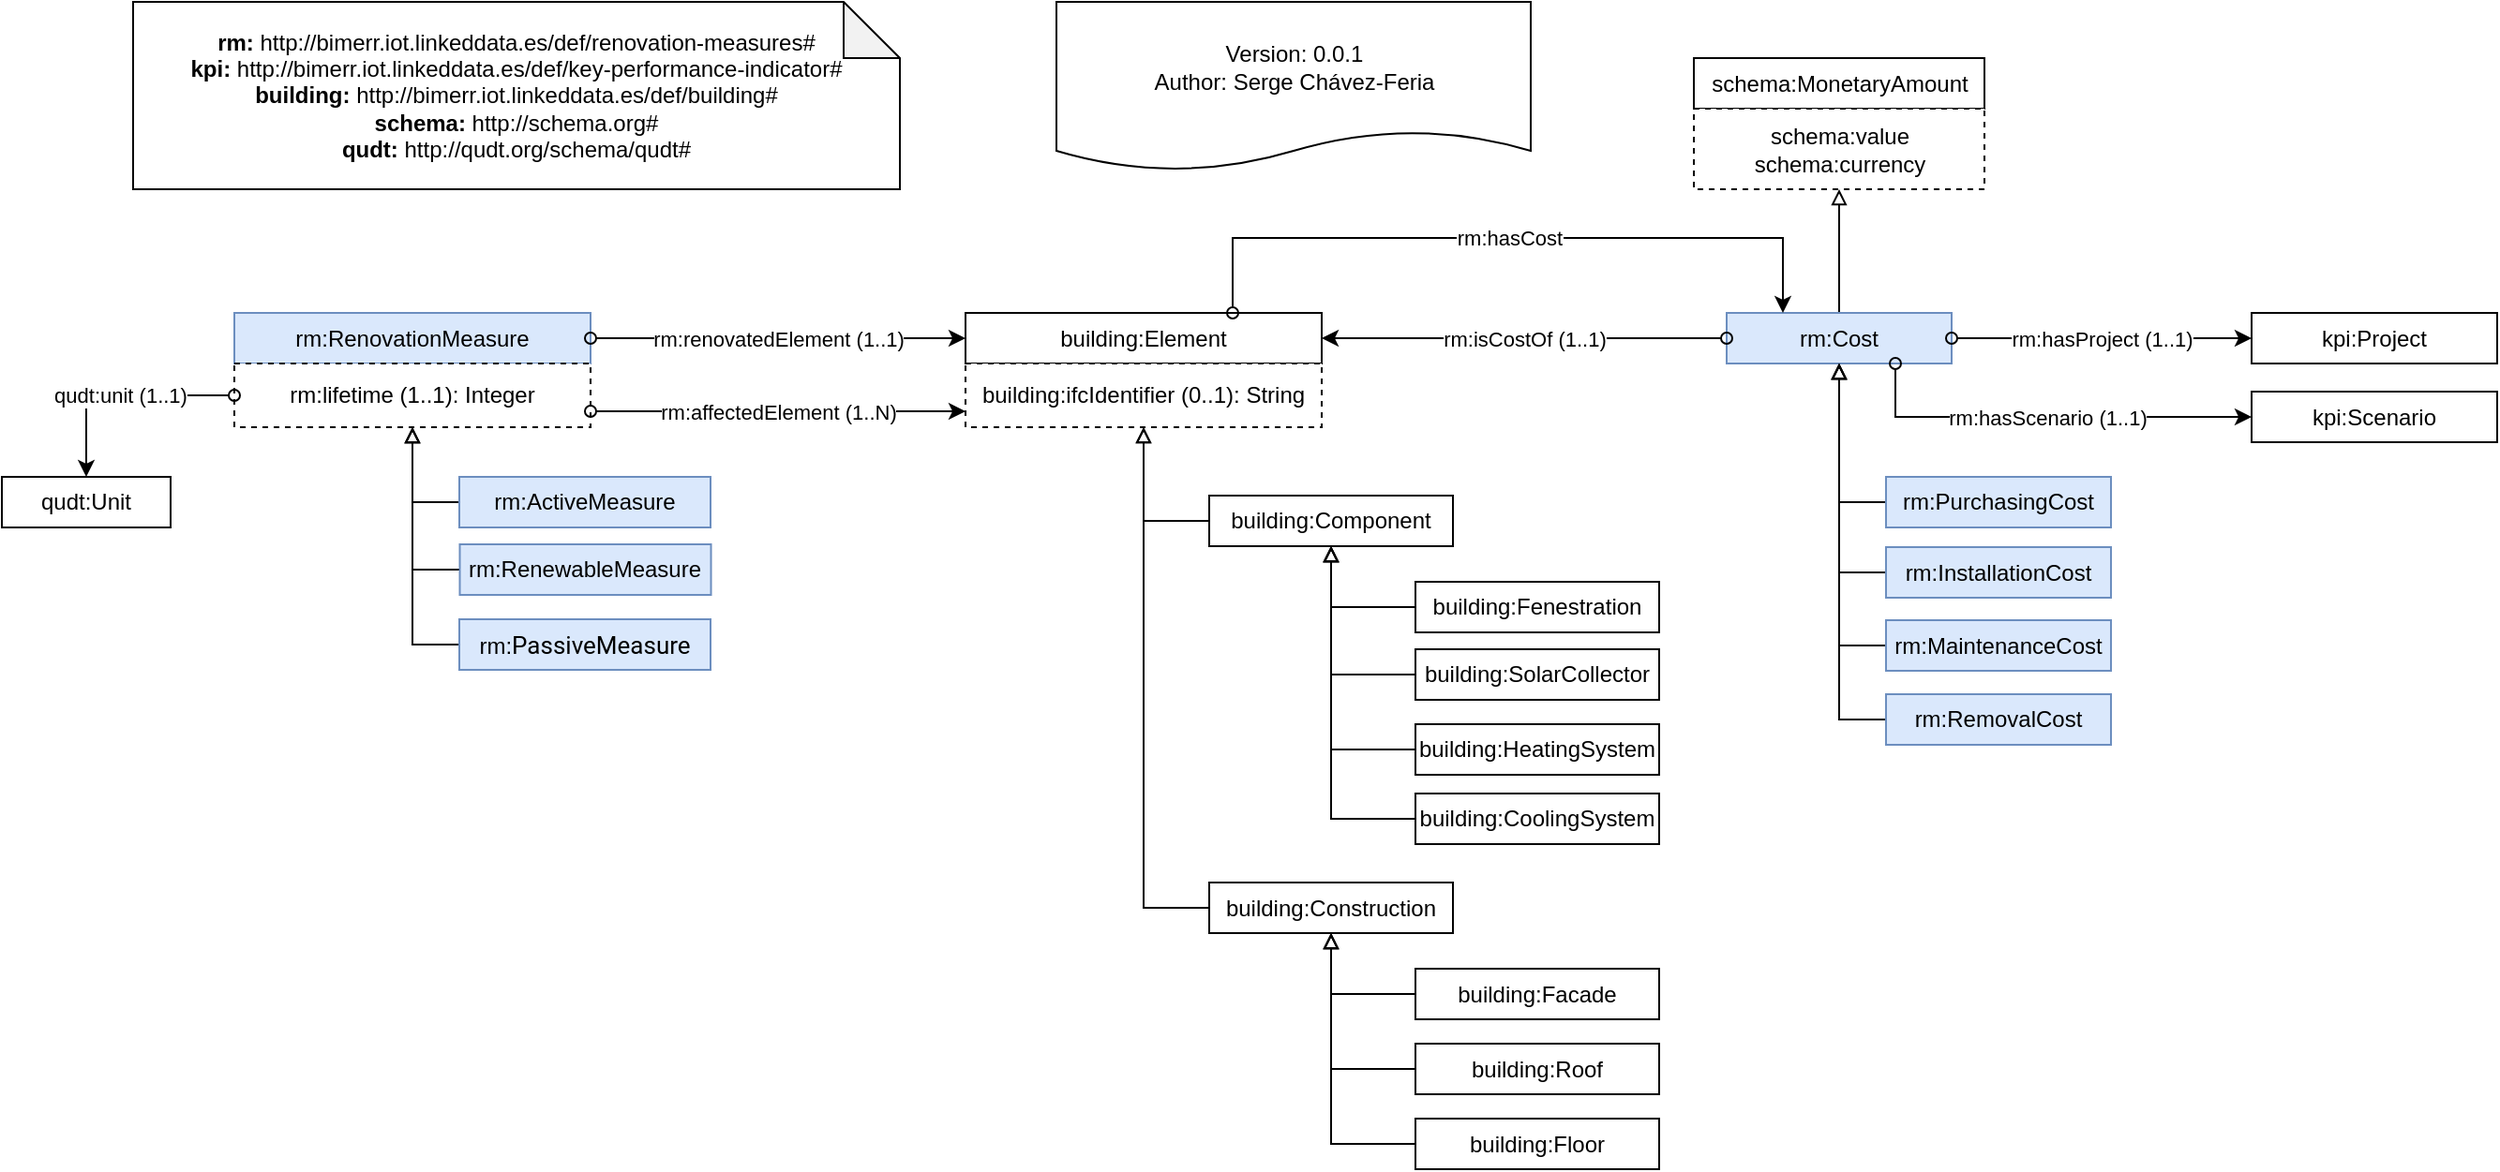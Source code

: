 <mxfile version="13.3.1" type="device" pages="2"><diagram id="wqQ2JnLuIQm0JZdY5Y9W" name="v2"><mxGraphModel dx="3824" dy="2504" grid="1" gridSize="10" guides="1" tooltips="1" connect="1" arrows="1" fold="1" page="1" pageScale="1" pageWidth="827" pageHeight="1169" math="0" shadow="0"><root><mxCell id="6PP1HQq0nuIGs36700mX-0"/><mxCell id="6PP1HQq0nuIGs36700mX-1" parent="6PP1HQq0nuIGs36700mX-0"/><mxCell id="vLaKvbpY3pP_rj9NXhCi-76" value="rm:RenovationMeasure" style="rounded=0;whiteSpace=wrap;html=1;fillColor=#dae8fc;strokeColor=#6c8ebf;" parent="6PP1HQq0nuIGs36700mX-1" vertex="1"><mxGeometry x="-1466" y="-744" width="190" height="27" as="geometry"/></mxCell><mxCell id="vLaKvbpY3pP_rj9NXhCi-77" style="edgeStyle=orthogonalEdgeStyle;rounded=0;orthogonalLoop=1;jettySize=auto;html=1;exitX=0;exitY=0.5;exitDx=0;exitDy=0;endArrow=block;endFill=0;entryX=0.5;entryY=1;entryDx=0;entryDy=0;" parent="6PP1HQq0nuIGs36700mX-1" source="vLaKvbpY3pP_rj9NXhCi-78" target="vLaKvbpY3pP_rj9NXhCi-83" edge="1"><mxGeometry relative="1" as="geometry"><mxPoint x="-1376" y="-666.5" as="targetPoint"/></mxGeometry></mxCell><mxCell id="vLaKvbpY3pP_rj9NXhCi-78" value="rm:&lt;span style=&quot;font-family: &amp;#34;roboto&amp;#34; , &amp;#34;robotodraft&amp;#34; , &amp;#34;helvetica&amp;#34; , &amp;#34;arial&amp;#34; , sans-serif ; font-size: 13px ; white-space: pre-wrap&quot;&gt;PassiveMeasure&lt;/span&gt;" style="rounded=0;whiteSpace=wrap;html=1;fillColor=#dae8fc;strokeColor=#6c8ebf;" parent="6PP1HQq0nuIGs36700mX-1" vertex="1"><mxGeometry x="-1346" y="-580.5" width="134" height="27" as="geometry"/></mxCell><mxCell id="vLaKvbpY3pP_rj9NXhCi-79" style="edgeStyle=orthogonalEdgeStyle;rounded=0;orthogonalLoop=1;jettySize=auto;html=1;exitX=0;exitY=0.5;exitDx=0;exitDy=0;endArrow=block;endFill=0;entryX=0.5;entryY=1;entryDx=0;entryDy=0;" parent="6PP1HQq0nuIGs36700mX-1" source="vLaKvbpY3pP_rj9NXhCi-80" target="vLaKvbpY3pP_rj9NXhCi-83" edge="1"><mxGeometry relative="1" as="geometry"><mxPoint x="-1356" y="-666.5" as="targetPoint"/></mxGeometry></mxCell><mxCell id="vLaKvbpY3pP_rj9NXhCi-80" value="rm:ActiveMeasure" style="rounded=0;whiteSpace=wrap;html=1;fillColor=#dae8fc;strokeColor=#6c8ebf;" parent="6PP1HQq0nuIGs36700mX-1" vertex="1"><mxGeometry x="-1346" y="-656.5" width="134" height="27" as="geometry"/></mxCell><mxCell id="vLaKvbpY3pP_rj9NXhCi-81" style="edgeStyle=orthogonalEdgeStyle;rounded=0;orthogonalLoop=1;jettySize=auto;html=1;exitX=0;exitY=0.5;exitDx=0;exitDy=0;endArrow=block;endFill=0;entryX=0.5;entryY=1;entryDx=0;entryDy=0;" parent="6PP1HQq0nuIGs36700mX-1" source="vLaKvbpY3pP_rj9NXhCi-82" target="vLaKvbpY3pP_rj9NXhCi-83" edge="1"><mxGeometry relative="1" as="geometry"><mxPoint x="-1386" y="-656.5" as="targetPoint"/></mxGeometry></mxCell><mxCell id="vLaKvbpY3pP_rj9NXhCi-82" value="rm:RenewableMeasure" style="rounded=0;whiteSpace=wrap;html=1;fillColor=#dae8fc;strokeColor=#6c8ebf;" parent="6PP1HQq0nuIGs36700mX-1" vertex="1"><mxGeometry x="-1345.75" y="-620.5" width="134" height="27" as="geometry"/></mxCell><mxCell id="vLaKvbpY3pP_rj9NXhCi-83" value="rm:lifetime (1..1): Integer" style="rounded=0;whiteSpace=wrap;html=1;dashed=1;" parent="6PP1HQq0nuIGs36700mX-1" vertex="1"><mxGeometry x="-1466" y="-717" width="190" height="34" as="geometry"/></mxCell><mxCell id="vLaKvbpY3pP_rj9NXhCi-85" value="qudt:Unit" style="rounded=0;whiteSpace=wrap;html=1;" parent="6PP1HQq0nuIGs36700mX-1" vertex="1"><mxGeometry x="-1590" y="-656.5" width="90" height="27" as="geometry"/></mxCell><mxCell id="vLaKvbpY3pP_rj9NXhCi-86" value="qudt:unit (1..1)" style="edgeStyle=orthogonalEdgeStyle;rounded=0;orthogonalLoop=1;jettySize=auto;html=1;exitX=0;exitY=0.5;exitDx=0;exitDy=0;startArrow=oval;startFill=0;" parent="6PP1HQq0nuIGs36700mX-1" source="vLaKvbpY3pP_rj9NXhCi-83" target="vLaKvbpY3pP_rj9NXhCi-85" edge="1"><mxGeometry relative="1" as="geometry"/></mxCell><mxCell id="vLaKvbpY3pP_rj9NXhCi-87" value="building:Element" style="rounded=0;whiteSpace=wrap;html=1;" parent="6PP1HQq0nuIGs36700mX-1" vertex="1"><mxGeometry x="-1076" y="-744" width="190" height="27" as="geometry"/></mxCell><mxCell id="vLaKvbpY3pP_rj9NXhCi-88" value="rm:renovatedElement (1..1)" style="edgeStyle=orthogonalEdgeStyle;rounded=0;orthogonalLoop=1;jettySize=auto;html=1;exitX=1;exitY=0.5;exitDx=0;exitDy=0;startArrow=oval;startFill=0;" parent="6PP1HQq0nuIGs36700mX-1" source="vLaKvbpY3pP_rj9NXhCi-76" target="vLaKvbpY3pP_rj9NXhCi-87" edge="1"><mxGeometry relative="1" as="geometry"/></mxCell><mxCell id="vLaKvbpY3pP_rj9NXhCi-90" value="rm:affectedElement (1..N)" style="edgeStyle=orthogonalEdgeStyle;rounded=0;orthogonalLoop=1;jettySize=auto;html=1;exitX=1;exitY=0.75;exitDx=0;exitDy=0;entryX=0;entryY=0.75;entryDx=0;entryDy=0;startArrow=oval;startFill=0;" parent="6PP1HQq0nuIGs36700mX-1" source="vLaKvbpY3pP_rj9NXhCi-83" target="vLaKvbpY3pP_rj9NXhCi-110" edge="1"><mxGeometry relative="1" as="geometry"/></mxCell><mxCell id="vLaKvbpY3pP_rj9NXhCi-108" style="edgeStyle=orthogonalEdgeStyle;rounded=0;orthogonalLoop=1;jettySize=auto;html=1;exitX=0;exitY=0.5;exitDx=0;exitDy=0;startArrow=none;startFill=0;endArrow=block;endFill=0;entryX=0.5;entryY=1;entryDx=0;entryDy=0;" parent="6PP1HQq0nuIGs36700mX-1" source="vLaKvbpY3pP_rj9NXhCi-91" target="vLaKvbpY3pP_rj9NXhCi-110" edge="1"><mxGeometry relative="1" as="geometry"><mxPoint x="-976" y="-657" as="targetPoint"/></mxGeometry></mxCell><mxCell id="vLaKvbpY3pP_rj9NXhCi-91" value="building:Component" style="rounded=0;whiteSpace=wrap;html=1;" parent="6PP1HQq0nuIGs36700mX-1" vertex="1"><mxGeometry x="-946" y="-646.5" width="130" height="27" as="geometry"/></mxCell><mxCell id="vLaKvbpY3pP_rj9NXhCi-109" style="edgeStyle=orthogonalEdgeStyle;rounded=0;orthogonalLoop=1;jettySize=auto;html=1;exitX=0;exitY=0.5;exitDx=0;exitDy=0;startArrow=none;startFill=0;endArrow=block;endFill=0;" parent="6PP1HQq0nuIGs36700mX-1" source="vLaKvbpY3pP_rj9NXhCi-92" target="vLaKvbpY3pP_rj9NXhCi-110" edge="1"><mxGeometry relative="1" as="geometry"><mxPoint x="-976" y="-657" as="targetPoint"/></mxGeometry></mxCell><mxCell id="vLaKvbpY3pP_rj9NXhCi-92" value="building:Construction" style="rounded=0;whiteSpace=wrap;html=1;" parent="6PP1HQq0nuIGs36700mX-1" vertex="1"><mxGeometry x="-946" y="-440" width="130" height="27" as="geometry"/></mxCell><mxCell id="vLaKvbpY3pP_rj9NXhCi-105" style="edgeStyle=orthogonalEdgeStyle;rounded=0;orthogonalLoop=1;jettySize=auto;html=1;exitX=0;exitY=0.5;exitDx=0;exitDy=0;startArrow=none;startFill=0;endArrow=block;endFill=0;" parent="6PP1HQq0nuIGs36700mX-1" source="vLaKvbpY3pP_rj9NXhCi-93" target="vLaKvbpY3pP_rj9NXhCi-92" edge="1"><mxGeometry relative="1" as="geometry"/></mxCell><mxCell id="vLaKvbpY3pP_rj9NXhCi-93" value="building:Facade" style="rounded=0;whiteSpace=wrap;html=1;" parent="6PP1HQq0nuIGs36700mX-1" vertex="1"><mxGeometry x="-836" y="-394" width="130" height="27" as="geometry"/></mxCell><mxCell id="vLaKvbpY3pP_rj9NXhCi-106" style="edgeStyle=orthogonalEdgeStyle;rounded=0;orthogonalLoop=1;jettySize=auto;html=1;exitX=0;exitY=0.5;exitDx=0;exitDy=0;startArrow=none;startFill=0;endArrow=block;endFill=0;" parent="6PP1HQq0nuIGs36700mX-1" source="vLaKvbpY3pP_rj9NXhCi-94" target="vLaKvbpY3pP_rj9NXhCi-92" edge="1"><mxGeometry relative="1" as="geometry"/></mxCell><mxCell id="vLaKvbpY3pP_rj9NXhCi-94" value="building:Roof" style="rounded=0;whiteSpace=wrap;html=1;" parent="6PP1HQq0nuIGs36700mX-1" vertex="1"><mxGeometry x="-836" y="-354" width="130" height="27" as="geometry"/></mxCell><mxCell id="vLaKvbpY3pP_rj9NXhCi-107" style="edgeStyle=orthogonalEdgeStyle;rounded=0;orthogonalLoop=1;jettySize=auto;html=1;exitX=0;exitY=0.5;exitDx=0;exitDy=0;startArrow=none;startFill=0;endArrow=block;endFill=0;" parent="6PP1HQq0nuIGs36700mX-1" source="vLaKvbpY3pP_rj9NXhCi-95" target="vLaKvbpY3pP_rj9NXhCi-92" edge="1"><mxGeometry relative="1" as="geometry"/></mxCell><mxCell id="vLaKvbpY3pP_rj9NXhCi-95" value="building:Floor" style="rounded=0;whiteSpace=wrap;html=1;" parent="6PP1HQq0nuIGs36700mX-1" vertex="1"><mxGeometry x="-836" y="-314" width="130" height="27" as="geometry"/></mxCell><mxCell id="vLaKvbpY3pP_rj9NXhCi-101" style="edgeStyle=orthogonalEdgeStyle;rounded=0;orthogonalLoop=1;jettySize=auto;html=1;exitX=0;exitY=0.5;exitDx=0;exitDy=0;startArrow=none;startFill=0;endArrow=block;endFill=0;" parent="6PP1HQq0nuIGs36700mX-1" source="vLaKvbpY3pP_rj9NXhCi-96" target="vLaKvbpY3pP_rj9NXhCi-91" edge="1"><mxGeometry relative="1" as="geometry"/></mxCell><mxCell id="vLaKvbpY3pP_rj9NXhCi-96" value="building:Fenestration" style="rounded=0;whiteSpace=wrap;html=1;" parent="6PP1HQq0nuIGs36700mX-1" vertex="1"><mxGeometry x="-836" y="-600.5" width="130" height="27" as="geometry"/></mxCell><mxCell id="vLaKvbpY3pP_rj9NXhCi-102" style="edgeStyle=orthogonalEdgeStyle;rounded=0;orthogonalLoop=1;jettySize=auto;html=1;exitX=0;exitY=0.5;exitDx=0;exitDy=0;startArrow=none;startFill=0;endArrow=block;endFill=0;" parent="6PP1HQq0nuIGs36700mX-1" source="vLaKvbpY3pP_rj9NXhCi-97" target="vLaKvbpY3pP_rj9NXhCi-91" edge="1"><mxGeometry relative="1" as="geometry"/></mxCell><mxCell id="vLaKvbpY3pP_rj9NXhCi-97" value="building:SolarCollector" style="rounded=0;whiteSpace=wrap;html=1;" parent="6PP1HQq0nuIGs36700mX-1" vertex="1"><mxGeometry x="-836" y="-564.5" width="130" height="27" as="geometry"/></mxCell><mxCell id="vLaKvbpY3pP_rj9NXhCi-103" style="edgeStyle=orthogonalEdgeStyle;rounded=0;orthogonalLoop=1;jettySize=auto;html=1;exitX=0;exitY=0.5;exitDx=0;exitDy=0;startArrow=none;startFill=0;endArrow=block;endFill=0;" parent="6PP1HQq0nuIGs36700mX-1" source="vLaKvbpY3pP_rj9NXhCi-98" target="vLaKvbpY3pP_rj9NXhCi-91" edge="1"><mxGeometry relative="1" as="geometry"/></mxCell><mxCell id="vLaKvbpY3pP_rj9NXhCi-98" value="building:HeatingSystem" style="rounded=0;whiteSpace=wrap;html=1;" parent="6PP1HQq0nuIGs36700mX-1" vertex="1"><mxGeometry x="-836" y="-524.5" width="130" height="27" as="geometry"/></mxCell><mxCell id="vLaKvbpY3pP_rj9NXhCi-104" style="edgeStyle=orthogonalEdgeStyle;rounded=0;orthogonalLoop=1;jettySize=auto;html=1;exitX=0;exitY=0.5;exitDx=0;exitDy=0;startArrow=none;startFill=0;endArrow=block;endFill=0;" parent="6PP1HQq0nuIGs36700mX-1" source="vLaKvbpY3pP_rj9NXhCi-100" target="vLaKvbpY3pP_rj9NXhCi-91" edge="1"><mxGeometry relative="1" as="geometry"/></mxCell><mxCell id="vLaKvbpY3pP_rj9NXhCi-100" value="building:CoolingSystem" style="rounded=0;whiteSpace=wrap;html=1;" parent="6PP1HQq0nuIGs36700mX-1" vertex="1"><mxGeometry x="-836" y="-487.5" width="130" height="27" as="geometry"/></mxCell><mxCell id="vLaKvbpY3pP_rj9NXhCi-110" value="building:ifcIdentifier (0..1):&amp;nbsp;String" style="rounded=0;whiteSpace=wrap;html=1;dashed=1;" parent="6PP1HQq0nuIGs36700mX-1" vertex="1"><mxGeometry x="-1076" y="-717" width="190" height="34" as="geometry"/></mxCell><mxCell id="vLaKvbpY3pP_rj9NXhCi-130" style="edgeStyle=orthogonalEdgeStyle;rounded=0;orthogonalLoop=1;jettySize=auto;html=1;exitX=0.5;exitY=0;exitDx=0;exitDy=0;startArrow=none;startFill=0;endArrow=block;endFill=0;entryX=0.5;entryY=1;entryDx=0;entryDy=0;" parent="6PP1HQq0nuIGs36700mX-1" source="vLaKvbpY3pP_rj9NXhCi-111" target="vLaKvbpY3pP_rj9NXhCi-131" edge="1"><mxGeometry relative="1" as="geometry"><mxPoint x="-520" y="-754" as="targetPoint"/></mxGeometry></mxCell><mxCell id="vLaKvbpY3pP_rj9NXhCi-111" value="rm:Cost" style="rounded=0;whiteSpace=wrap;html=1;fillColor=#dae8fc;strokeColor=#6c8ebf;" parent="6PP1HQq0nuIGs36700mX-1" vertex="1"><mxGeometry x="-670" y="-744" width="120" height="27" as="geometry"/></mxCell><mxCell id="vLaKvbpY3pP_rj9NXhCi-112" value="kpi:Project" style="rounded=0;whiteSpace=wrap;html=1;" parent="6PP1HQq0nuIGs36700mX-1" vertex="1"><mxGeometry x="-390.0" y="-744" width="131" height="27" as="geometry"/></mxCell><mxCell id="vLaKvbpY3pP_rj9NXhCi-113" value="kpi:Scenario" style="rounded=0;whiteSpace=wrap;html=1;" parent="6PP1HQq0nuIGs36700mX-1" vertex="1"><mxGeometry x="-390.0" y="-702" width="131" height="27" as="geometry"/></mxCell><mxCell id="vLaKvbpY3pP_rj9NXhCi-114" value="rm:hasProject (1..1)" style="edgeStyle=orthogonalEdgeStyle;rounded=0;orthogonalLoop=1;jettySize=auto;html=1;exitX=1;exitY=0.5;exitDx=0;exitDy=0;entryX=0;entryY=0.5;entryDx=0;entryDy=0;startArrow=oval;startFill=0;endArrow=classic;endFill=1;" parent="6PP1HQq0nuIGs36700mX-1" source="vLaKvbpY3pP_rj9NXhCi-111" target="vLaKvbpY3pP_rj9NXhCi-112" edge="1"><mxGeometry relative="1" as="geometry"><mxPoint x="-440" y="-712" as="sourcePoint"/></mxGeometry></mxCell><mxCell id="vLaKvbpY3pP_rj9NXhCi-115" value="rm:hasScenario (1..1)" style="edgeStyle=orthogonalEdgeStyle;rounded=0;orthogonalLoop=1;jettySize=auto;html=1;exitX=0.75;exitY=1;exitDx=0;exitDy=0;entryX=0;entryY=0.5;entryDx=0;entryDy=0;startArrow=oval;startFill=0;endArrow=classic;endFill=1;" parent="6PP1HQq0nuIGs36700mX-1" source="vLaKvbpY3pP_rj9NXhCi-111" target="vLaKvbpY3pP_rj9NXhCi-113" edge="1"><mxGeometry relative="1" as="geometry"><mxPoint x="-500" y="-698.5" as="sourcePoint"/></mxGeometry></mxCell><mxCell id="vLaKvbpY3pP_rj9NXhCi-118" value="rm:isCostOf (1..1)" style="edgeStyle=orthogonalEdgeStyle;rounded=0;orthogonalLoop=1;jettySize=auto;html=1;exitX=0;exitY=0.5;exitDx=0;exitDy=0;startArrow=oval;startFill=0;endArrow=classic;endFill=1;" parent="6PP1HQq0nuIGs36700mX-1" source="vLaKvbpY3pP_rj9NXhCi-111" target="vLaKvbpY3pP_rj9NXhCi-87" edge="1"><mxGeometry relative="1" as="geometry"/></mxCell><mxCell id="vLaKvbpY3pP_rj9NXhCi-123" style="edgeStyle=orthogonalEdgeStyle;rounded=0;orthogonalLoop=1;jettySize=auto;html=1;exitX=0;exitY=0.5;exitDx=0;exitDy=0;startArrow=none;startFill=0;endArrow=block;endFill=0;" parent="6PP1HQq0nuIGs36700mX-1" source="vLaKvbpY3pP_rj9NXhCi-119" target="vLaKvbpY3pP_rj9NXhCi-111" edge="1"><mxGeometry relative="1" as="geometry"/></mxCell><mxCell id="vLaKvbpY3pP_rj9NXhCi-119" value="rm:PurchasingCost" style="rounded=0;whiteSpace=wrap;html=1;fillColor=#dae8fc;strokeColor=#6c8ebf;" parent="6PP1HQq0nuIGs36700mX-1" vertex="1"><mxGeometry x="-585" y="-656.5" width="120" height="27" as="geometry"/></mxCell><mxCell id="vLaKvbpY3pP_rj9NXhCi-124" style="edgeStyle=orthogonalEdgeStyle;rounded=0;orthogonalLoop=1;jettySize=auto;html=1;exitX=0;exitY=0.5;exitDx=0;exitDy=0;startArrow=none;startFill=0;endArrow=block;endFill=0;" parent="6PP1HQq0nuIGs36700mX-1" source="vLaKvbpY3pP_rj9NXhCi-120" target="vLaKvbpY3pP_rj9NXhCi-111" edge="1"><mxGeometry relative="1" as="geometry"/></mxCell><mxCell id="vLaKvbpY3pP_rj9NXhCi-120" value="rm:InstallationCost" style="rounded=0;whiteSpace=wrap;html=1;fillColor=#dae8fc;strokeColor=#6c8ebf;" parent="6PP1HQq0nuIGs36700mX-1" vertex="1"><mxGeometry x="-585" y="-619" width="120" height="27" as="geometry"/></mxCell><mxCell id="vLaKvbpY3pP_rj9NXhCi-125" style="edgeStyle=orthogonalEdgeStyle;rounded=0;orthogonalLoop=1;jettySize=auto;html=1;exitX=0;exitY=0.5;exitDx=0;exitDy=0;startArrow=none;startFill=0;endArrow=block;endFill=0;" parent="6PP1HQq0nuIGs36700mX-1" source="vLaKvbpY3pP_rj9NXhCi-121" target="vLaKvbpY3pP_rj9NXhCi-111" edge="1"><mxGeometry relative="1" as="geometry"/></mxCell><mxCell id="vLaKvbpY3pP_rj9NXhCi-121" value="rm:MaintenanceCost" style="rounded=0;whiteSpace=wrap;html=1;fillColor=#dae8fc;strokeColor=#6c8ebf;" parent="6PP1HQq0nuIGs36700mX-1" vertex="1"><mxGeometry x="-585" y="-580" width="120" height="27" as="geometry"/></mxCell><mxCell id="vLaKvbpY3pP_rj9NXhCi-126" style="edgeStyle=orthogonalEdgeStyle;rounded=0;orthogonalLoop=1;jettySize=auto;html=1;exitX=0;exitY=0.5;exitDx=0;exitDy=0;startArrow=none;startFill=0;endArrow=block;endFill=0;" parent="6PP1HQq0nuIGs36700mX-1" source="vLaKvbpY3pP_rj9NXhCi-122" target="vLaKvbpY3pP_rj9NXhCi-111" edge="1"><mxGeometry relative="1" as="geometry"/></mxCell><mxCell id="vLaKvbpY3pP_rj9NXhCi-122" value="rm:RemovalCost" style="rounded=0;whiteSpace=wrap;html=1;fillColor=#dae8fc;strokeColor=#6c8ebf;" parent="6PP1HQq0nuIGs36700mX-1" vertex="1"><mxGeometry x="-585" y="-540.5" width="120" height="27" as="geometry"/></mxCell><mxCell id="vLaKvbpY3pP_rj9NXhCi-127" value="rm:hasCost" style="edgeStyle=orthogonalEdgeStyle;rounded=0;orthogonalLoop=1;jettySize=auto;html=1;exitX=0.75;exitY=0;exitDx=0;exitDy=0;entryX=0.25;entryY=0;entryDx=0;entryDy=0;startArrow=oval;startFill=0;endArrow=classic;endFill=1;" parent="6PP1HQq0nuIGs36700mX-1" source="vLaKvbpY3pP_rj9NXhCi-87" target="vLaKvbpY3pP_rj9NXhCi-111" edge="1"><mxGeometry relative="1" as="geometry"><Array as="points"><mxPoint x="-933" y="-784"/><mxPoint x="-640" y="-784"/></Array></mxGeometry></mxCell><mxCell id="vLaKvbpY3pP_rj9NXhCi-128" value="schema:MonetaryAmount" style="rounded=0;whiteSpace=wrap;html=1;" parent="6PP1HQq0nuIGs36700mX-1" vertex="1"><mxGeometry x="-687.5" y="-880" width="155" height="27" as="geometry"/></mxCell><mxCell id="vLaKvbpY3pP_rj9NXhCi-131" value="schema:value&lt;br&gt;schema:currency" style="rounded=0;whiteSpace=wrap;html=1;dashed=1;" parent="6PP1HQq0nuIGs36700mX-1" vertex="1"><mxGeometry x="-687.5" y="-853" width="155" height="43" as="geometry"/></mxCell><mxCell id="vLaKvbpY3pP_rj9NXhCi-133" value="&lt;div&gt;&lt;/div&gt;&lt;b&gt;rm:&amp;nbsp;&lt;/b&gt;http://bimerr.iot.linkeddata.es/def/renovation-measures#&lt;br&gt;&lt;b&gt;kpi:&lt;/b&gt;&amp;nbsp;http://bimerr.iot.linkeddata.es/def/key-performance-indicator#&lt;br&gt;&lt;div&gt;&lt;b&gt;building:&lt;/b&gt; http://bimerr.iot.linkeddata.es/def/building#&lt;br&gt;&lt;/div&gt;&lt;div&gt;&lt;div&gt;&lt;b&gt;schema:&lt;/b&gt;&amp;nbsp;http://schema.org#&lt;br&gt;&lt;/div&gt;&lt;div&gt;&lt;b&gt;qudt:&lt;/b&gt; http://qudt.org/schema/qudt#&lt;/div&gt;&lt;/div&gt;" style="shape=note;whiteSpace=wrap;html=1;backgroundOutline=1;darkOpacity=0.05;" parent="6PP1HQq0nuIGs36700mX-1" vertex="1"><mxGeometry x="-1520" y="-910" width="409" height="100" as="geometry"/></mxCell><mxCell id="vLaKvbpY3pP_rj9NXhCi-134" value="&lt;div&gt;Version: 0.0.1&lt;/div&gt;&lt;div&gt;Author: Serge Chávez-Feria&lt;/div&gt;" style="shape=document;whiteSpace=wrap;html=1;boundedLbl=1;labelBackgroundColor=#ffffff;strokeColor=#000000;fontSize=12;fontColor=#000000;size=0.233;" parent="6PP1HQq0nuIGs36700mX-1" vertex="1"><mxGeometry x="-1027.5" y="-910" width="253" height="90" as="geometry"/></mxCell></root></mxGraphModel></diagram><diagram id="B8rJqHsIALTkNtZgdn-v" name="v1"><mxGraphModel dx="8677" dy="5708" grid="1" gridSize="10" guides="1" tooltips="1" connect="1" arrows="1" fold="1" page="0" pageScale="1" pageWidth="827" pageHeight="583" math="0" shadow="0"><root><mxCell id="0"/><mxCell id="1" parent="0"/><mxCell id="JT0yhX7Rt0sc5q16_EZt-15" value="" style="rounded=0;whiteSpace=wrap;html=1;fillColor=none;" parent="1" vertex="1"><mxGeometry x="-1531" y="-471" width="753" height="213" as="geometry"/></mxCell><mxCell id="JT0yhX7Rt0sc5q16_EZt-1" value="Class" style="rounded=0;whiteSpace=wrap;html=1;fillColor=#dae8fc;strokeColor=#6c8ebf;" parent="1" vertex="1"><mxGeometry x="-1311" y="-425" width="163" height="27" as="geometry"/></mxCell><mxCell id="JT0yhX7Rt0sc5q16_EZt-2" value="(Card) Attribute whose domain is the attached class" style="rounded=0;whiteSpace=wrap;html=1;" parent="1" vertex="1"><mxGeometry x="-1311" y="-398" width="163" height="45" as="geometry"/></mxCell><mxCell id="JT0yhX7Rt0sc5q16_EZt-3" value="Class" style="rounded=0;whiteSpace=wrap;html=1;fillColor=#dae8fc;strokeColor=#6c8ebf;" parent="1" vertex="1"><mxGeometry x="-1126" y="-426" width="163" height="27" as="geometry"/></mxCell><mxCell id="JT0yhX7Rt0sc5q16_EZt-4" value="(Card) Attribute applicable to the attached class" style="rounded=0;whiteSpace=wrap;html=1;dashed=1;" parent="1" vertex="1"><mxGeometry x="-1126" y="-399" width="163" height="45" as="geometry"/></mxCell><mxCell id="JT0yhX7Rt0sc5q16_EZt-5" value="ReusedClass" style="rounded=0;whiteSpace=wrap;html=1;" parent="1" vertex="1"><mxGeometry x="-1498" y="-372" width="163" height="27" as="geometry"/></mxCell><mxCell id="JT0yhX7Rt0sc5q16_EZt-6" value="Class" style="rounded=0;whiteSpace=wrap;html=1;fillColor=#dae8fc;strokeColor=#6c8ebf;" parent="1" vertex="1"><mxGeometry x="-1498" y="-425" width="163" height="27" as="geometry"/></mxCell><mxCell id="JT0yhX7Rt0sc5q16_EZt-7" value="" style="endArrow=block;html=1;endFill=0;" parent="1" edge="1"><mxGeometry width="50" height="50" relative="1" as="geometry"><mxPoint x="-1464" y="-325" as="sourcePoint"/><mxPoint x="-1372" y="-325" as="targetPoint"/></mxGeometry></mxCell><mxCell id="JT0yhX7Rt0sc5q16_EZt-8" value="subClassOf" style="text;html=1;strokeColor=none;fillColor=none;align=center;verticalAlign=middle;whiteSpace=wrap;rounded=0;dashed=1;" parent="1" vertex="1"><mxGeometry x="-1439.5" y="-317" width="40" height="20" as="geometry"/></mxCell><mxCell id="JT0yhX7Rt0sc5q16_EZt-9" value="" style="endArrow=classic;html=1;" parent="1" edge="1"><mxGeometry width="50" height="50" relative="1" as="geometry"><mxPoint x="-1278" y="-329" as="sourcePoint"/><mxPoint x="-1187" y="-329" as="targetPoint"/></mxGeometry></mxCell><mxCell id="JT0yhX7Rt0sc5q16_EZt-11" value="object property with domain and range definition" style="text;html=1;strokeColor=none;fillColor=none;align=center;verticalAlign=middle;whiteSpace=wrap;rounded=0;dashed=1;" parent="1" vertex="1"><mxGeometry x="-1284" y="-306" width="110.5" height="20" as="geometry"/></mxCell><mxCell id="JT0yhX7Rt0sc5q16_EZt-12" value="" style="endArrow=classic;html=1;dashed=1;" parent="1" edge="1"><mxGeometry width="50" height="50" relative="1" as="geometry"><mxPoint x="-1085" y="-330" as="sourcePoint"/><mxPoint x="-994" y="-330" as="targetPoint"/></mxGeometry></mxCell><mxCell id="JT0yhX7Rt0sc5q16_EZt-13" value="object property applicable to the attached class" style="text;html=1;strokeColor=none;fillColor=none;align=center;verticalAlign=middle;whiteSpace=wrap;rounded=0;dashed=1;" parent="1" vertex="1"><mxGeometry x="-1091" y="-307" width="110.5" height="20" as="geometry"/></mxCell><mxCell id="JT0yhX7Rt0sc5q16_EZt-14" value="&lt;b&gt;&lt;u&gt;For properties:&lt;br&gt;&lt;br&gt;&lt;/u&gt;&lt;/b&gt;F: Functional&lt;br&gt;IF: Inverse Functional&lt;br&gt;T: Transitive" style="text;html=1;strokeColor=none;fillColor=none;align=left;verticalAlign=middle;whiteSpace=wrap;rounded=0;dashed=1;" parent="1" vertex="1"><mxGeometry x="-936" y="-425" width="136" height="70" as="geometry"/></mxCell><mxCell id="vQkHabfjbU9_YNF8o204-109" value="&lt;span style=&quot;font-size: 12px&quot;&gt;rm:implementedBy (1..N)&lt;/span&gt;" style="edgeStyle=orthogonalEdgeStyle;rounded=0;orthogonalLoop=1;jettySize=auto;html=1;entryX=0.5;entryY=1;entryDx=0;entryDy=0;dashed=1;endArrow=classic;endFill=1;" parent="1" source="Wkt3k2ufJT2p2I6t_oPA-3" target="vQkHabfjbU9_YNF8o204-50" edge="1"><mxGeometry relative="1" as="geometry"/></mxCell><mxCell id="Wkt3k2ufJT2p2I6t_oPA-3" value="rm:RenovationMeasure" style="rounded=0;whiteSpace=wrap;html=1;fillColor=#dae8fc;strokeColor=#6c8ebf;" parent="1" vertex="1"><mxGeometry x="-1480" y="-1087" width="190" height="27" as="geometry"/></mxCell><mxCell id="Wkt3k2ufJT2p2I6t_oPA-4" value="(1..1) rm:identifier::String&lt;br&gt;(1..1) rm:name::String" style="rounded=0;whiteSpace=wrap;html=1;" parent="1" vertex="1"><mxGeometry x="-1480" y="-1060" width="190" height="48" as="geometry"/></mxCell><mxCell id="vQkHabfjbU9_YNF8o204-54" value="building:hasLayer (1..1)" style="edgeStyle=orthogonalEdgeStyle;rounded=0;orthogonalLoop=1;jettySize=auto;html=1;exitX=1;exitY=0.5;exitDx=0;exitDy=0;entryX=0;entryY=0.5;entryDx=0;entryDy=0;dashed=1;endArrow=classic;endFill=1;" parent="1" source="I992kxEkEblF1sepNNJb-1" target="I992kxEkEblF1sepNNJb-2" edge="1"><mxGeometry relative="1" as="geometry"/></mxCell><mxCell id="I992kxEkEblF1sepNNJb-1" value="building:Construction" style="rounded=0;whiteSpace=wrap;html=1;" parent="1" vertex="1"><mxGeometry x="-1371" y="-1380" width="190" height="27" as="geometry"/></mxCell><mxCell id="I992kxEkEblF1sepNNJb-2" value="building:Layer" style="rounded=0;whiteSpace=wrap;html=1;" parent="1" vertex="1"><mxGeometry x="-1020" y="-1380" width="190" height="27" as="geometry"/></mxCell><mxCell id="vQkHabfjbU9_YNF8o204-95" value="building:includesMaterial (1..3)" style="edgeStyle=orthogonalEdgeStyle;rounded=0;orthogonalLoop=1;jettySize=auto;html=1;exitX=0.5;exitY=1;exitDx=0;exitDy=0;entryX=0.5;entryY=0;entryDx=0;entryDy=0;dashed=1;endArrow=classic;endFill=1;" parent="1" source="vQkHabfjbU9_YNF8o204-94" target="I992kxEkEblF1sepNNJb-4" edge="1"><mxGeometry x="-0.108" relative="1" as="geometry"><mxPoint as="offset"/></mxGeometry></mxCell><mxCell id="I992kxEkEblF1sepNNJb-3" value="building:MaterialCombination" style="rounded=0;whiteSpace=wrap;html=1;" parent="1" vertex="1"><mxGeometry x="-1020" y="-1226" width="190" height="27" as="geometry"/></mxCell><mxCell id="I992kxEkEblF1sepNNJb-4" value="building:Material" style="rounded=0;whiteSpace=wrap;html=1;" parent="1" vertex="1"><mxGeometry x="-1020" y="-1101" width="190" height="27" as="geometry"/></mxCell><mxCell id="I992kxEkEblF1sepNNJb-5" value="building:Component" style="rounded=0;whiteSpace=wrap;html=1;" parent="1" vertex="1"><mxGeometry x="-1599" y="-1380" width="190" height="27" as="geometry"/></mxCell><mxCell id="LzxCp57bk5cg0FGFut8s-23" value="rm:hasContext (1..N)" style="edgeStyle=orthogonalEdgeStyle;rounded=0;orthogonalLoop=1;jettySize=auto;html=1;exitX=0.5;exitY=0;exitDx=0;exitDy=0;entryX=0.5;entryY=1;entryDx=0;entryDy=0;dashed=1;endArrow=classic;endFill=1;" parent="1" source="I992kxEkEblF1sepNNJb-6" target="vQkHabfjbU9_YNF8o204-110" edge="1"><mxGeometry relative="1" as="geometry"/></mxCell><mxCell id="I992kxEkEblF1sepNNJb-6" value="rm:Cost" style="rounded=0;whiteSpace=wrap;html=1;fillColor=#dae8fc;strokeColor=#6c8ebf;" parent="1" vertex="1"><mxGeometry x="-765.0" y="-998.5" width="190" height="27" as="geometry"/></mxCell><mxCell id="vQkHabfjbU9_YNF8o204-4" value="(1..1) building:identifier::String&lt;br&gt;(1..1) building:name::String" style="rounded=0;whiteSpace=wrap;html=1;" parent="1" vertex="1"><mxGeometry x="-1371" y="-1353" width="190" height="58" as="geometry"/></mxCell><mxCell id="LzxCp57bk5cg0FGFut8s-21" value="building:hasMaterialCombination (1..1)" style="edgeStyle=orthogonalEdgeStyle;rounded=0;orthogonalLoop=1;jettySize=auto;html=1;exitX=0.5;exitY=1;exitDx=0;exitDy=0;endArrow=classic;endFill=1;dashed=1;" parent="1" source="vQkHabfjbU9_YNF8o204-8" target="I992kxEkEblF1sepNNJb-3" edge="1"><mxGeometry relative="1" as="geometry"/></mxCell><mxCell id="vQkHabfjbU9_YNF8o204-8" value="(1..1) building:identifier::String&lt;br&gt;(1..1) building:position::Integer&lt;br&gt;(1..1) building:thickness::Float" style="rounded=0;whiteSpace=wrap;html=1;" parent="1" vertex="1"><mxGeometry x="-1020" y="-1353" width="190" height="58" as="geometry"/></mxCell><mxCell id="vQkHabfjbU9_YNF8o204-29" value="(1..1) building:identifier::String&lt;br&gt;(1..1) building:name::String" style="rounded=0;whiteSpace=wrap;html=1;" parent="1" vertex="1"><mxGeometry x="-1599" y="-1353" width="190" height="58" as="geometry"/></mxCell><mxCell id="LzxCp57bk5cg0FGFut8s-28" value="rm:hasProject (1..1)" style="edgeStyle=orthogonalEdgeStyle;rounded=0;orthogonalLoop=1;jettySize=auto;html=1;exitX=0.25;exitY=1;exitDx=0;exitDy=0;dashed=1;endArrow=classic;endFill=1;" parent="1" source="vQkHabfjbU9_YNF8o204-31" target="vQkHabfjbU9_YNF8o204-118" edge="1"><mxGeometry relative="1" as="geometry"/></mxCell><mxCell id="LzxCp57bk5cg0FGFut8s-29" value="rm:hasScenario (1..1)" style="edgeStyle=orthogonalEdgeStyle;rounded=0;orthogonalLoop=1;jettySize=auto;html=1;exitX=0.75;exitY=1;exitDx=0;exitDy=0;dashed=1;endArrow=classic;endFill=1;" parent="1" source="vQkHabfjbU9_YNF8o204-31" target="vQkHabfjbU9_YNF8o204-120" edge="1"><mxGeometry relative="1" as="geometry"/></mxCell><mxCell id="vQkHabfjbU9_YNF8o204-31" value="(1..1) rm:identifier::String&lt;br&gt;(1..1) rm:costValue::Float" style="rounded=0;whiteSpace=wrap;html=1;" parent="1" vertex="1"><mxGeometry x="-765.0" y="-971.5" width="190" height="48" as="geometry"/></mxCell><mxCell id="vQkHabfjbU9_YNF8o204-33" value="(1..1) building:identifier::String&lt;br&gt;(1..1) building:name::String&lt;br&gt;(1..1) building:percentage::Float" style="rounded=0;whiteSpace=wrap;html=1;" parent="1" vertex="1"><mxGeometry x="-1020" y="-1074" width="190" height="51" as="geometry"/></mxCell><mxCell id="vQkHabfjbU9_YNF8o204-51" style="edgeStyle=orthogonalEdgeStyle;rounded=0;orthogonalLoop=1;jettySize=auto;html=1;exitX=0;exitY=0.5;exitDx=0;exitDy=0;entryX=0.5;entryY=1;entryDx=0;entryDy=0;endArrow=classic;endFill=1;dashed=1;" parent="1" source="vQkHabfjbU9_YNF8o204-50" target="vQkHabfjbU9_YNF8o204-29" edge="1"><mxGeometry relative="1" as="geometry"/></mxCell><mxCell id="vQkHabfjbU9_YNF8o204-52" style="edgeStyle=orthogonalEdgeStyle;rounded=0;orthogonalLoop=1;jettySize=auto;html=1;exitX=1;exitY=0.5;exitDx=0;exitDy=0;entryX=0.5;entryY=1;entryDx=0;entryDy=0;endArrow=classic;endFill=1;dashed=1;" parent="1" source="vQkHabfjbU9_YNF8o204-50" target="vQkHabfjbU9_YNF8o204-4" edge="1"><mxGeometry relative="1" as="geometry"/></mxCell><mxCell id="vQkHabfjbU9_YNF8o204-50" value="&lt;span class=&quot;st&quot; style=&quot;font-size: 25px;&quot;&gt;⊔&lt;/span&gt;" style="ellipse;whiteSpace=wrap;html=1;aspect=fixed;fontSize=25;" parent="1" vertex="1"><mxGeometry x="-1405" y="-1207" width="37" height="37" as="geometry"/></mxCell><mxCell id="LzxCp57bk5cg0FGFut8s-8" style="edgeStyle=orthogonalEdgeStyle;rounded=0;orthogonalLoop=1;jettySize=auto;html=1;exitX=1;exitY=0.5;exitDx=0;exitDy=0;entryX=0.25;entryY=1;entryDx=0;entryDy=0;endArrow=block;endFill=0;" parent="1" source="vQkHabfjbU9_YNF8o204-59" target="Wkt3k2ufJT2p2I6t_oPA-4" edge="1"><mxGeometry relative="1" as="geometry"/></mxCell><mxCell id="vQkHabfjbU9_YNF8o204-59" value="rm:&lt;span style=&quot;font-family: &amp;#34;roboto&amp;#34; , &amp;#34;robotodraft&amp;#34; , &amp;#34;helvetica&amp;#34; , &amp;#34;arial&amp;#34; , sans-serif ; font-size: 13px ; white-space: pre-wrap&quot;&gt;PassiveMeasure&lt;/span&gt;" style="rounded=0;whiteSpace=wrap;html=1;fillColor=#dae8fc;strokeColor=#6c8ebf;" parent="1" vertex="1"><mxGeometry x="-1624" y="-976" width="140" height="27" as="geometry"/></mxCell><mxCell id="LzxCp57bk5cg0FGFut8s-19" style="edgeStyle=orthogonalEdgeStyle;rounded=0;orthogonalLoop=1;jettySize=auto;html=1;exitX=0;exitY=0.5;exitDx=0;exitDy=0;entryX=0.75;entryY=1;entryDx=0;entryDy=0;endArrow=block;endFill=0;" parent="1" source="vQkHabfjbU9_YNF8o204-61" target="Wkt3k2ufJT2p2I6t_oPA-4" edge="1"><mxGeometry relative="1" as="geometry"/></mxCell><mxCell id="vQkHabfjbU9_YNF8o204-61" value="rm:ActiveMeasure" style="rounded=0;whiteSpace=wrap;html=1;fillColor=#dae8fc;strokeColor=#6c8ebf;" parent="1" vertex="1"><mxGeometry x="-1299" y="-976" width="140" height="27" as="geometry"/></mxCell><mxCell id="LzxCp57bk5cg0FGFut8s-2" style="edgeStyle=orthogonalEdgeStyle;rounded=0;orthogonalLoop=1;jettySize=auto;html=1;exitX=1;exitY=0.5;exitDx=0;exitDy=0;endArrow=block;endFill=0;" parent="1" source="vQkHabfjbU9_YNF8o204-67" target="vQkHabfjbU9_YNF8o204-59" edge="1"><mxGeometry relative="1" as="geometry"/></mxCell><mxCell id="vQkHabfjbU9_YNF8o204-67" value="rm:OuterWall" style="rounded=0;whiteSpace=wrap;html=1;fillColor=#dae8fc;strokeColor=#6c8ebf;" parent="1" vertex="1"><mxGeometry x="-1743" y="-913" width="155" height="27" as="geometry"/></mxCell><mxCell id="LzxCp57bk5cg0FGFut8s-3" style="edgeStyle=orthogonalEdgeStyle;rounded=0;orthogonalLoop=1;jettySize=auto;html=1;exitX=1;exitY=0.5;exitDx=0;exitDy=0;endArrow=none;endFill=0;" parent="1" source="vQkHabfjbU9_YNF8o204-68" edge="1"><mxGeometry relative="1" as="geometry"><mxPoint x="-1554" y="-900" as="targetPoint"/></mxGeometry></mxCell><mxCell id="vQkHabfjbU9_YNF8o204-68" value="rm:UppermostCeiling" style="rounded=0;whiteSpace=wrap;html=1;fillColor=#dae8fc;strokeColor=#6c8ebf;" parent="1" vertex="1"><mxGeometry x="-1743" y="-867" width="155" height="27" as="geometry"/></mxCell><mxCell id="LzxCp57bk5cg0FGFut8s-4" style="edgeStyle=orthogonalEdgeStyle;rounded=0;orthogonalLoop=1;jettySize=auto;html=1;exitX=1;exitY=0.5;exitDx=0;exitDy=0;endArrow=none;endFill=0;" parent="1" source="vQkHabfjbU9_YNF8o204-69" edge="1"><mxGeometry relative="1" as="geometry"><mxPoint x="-1554" y="-854" as="targetPoint"/></mxGeometry></mxCell><mxCell id="vQkHabfjbU9_YNF8o204-69" value="rm:BasementCeiling" style="rounded=0;whiteSpace=wrap;html=1;fillColor=#dae8fc;strokeColor=#6c8ebf;" parent="1" vertex="1"><mxGeometry x="-1743" y="-822" width="155" height="27" as="geometry"/></mxCell><mxCell id="LzxCp57bk5cg0FGFut8s-5" style="edgeStyle=orthogonalEdgeStyle;rounded=0;orthogonalLoop=1;jettySize=auto;html=1;exitX=1;exitY=0.5;exitDx=0;exitDy=0;endArrow=none;endFill=0;" parent="1" source="vQkHabfjbU9_YNF8o204-70" edge="1"><mxGeometry relative="1" as="geometry"><mxPoint x="-1554" y="-810" as="targetPoint"/></mxGeometry></mxCell><mxCell id="vQkHabfjbU9_YNF8o204-70" value="rm:Roof" style="rounded=0;whiteSpace=wrap;html=1;fillColor=#dae8fc;strokeColor=#6c8ebf;" parent="1" vertex="1"><mxGeometry x="-1743" y="-777" width="155" height="27" as="geometry"/></mxCell><mxCell id="LzxCp57bk5cg0FGFut8s-6" style="edgeStyle=orthogonalEdgeStyle;rounded=0;orthogonalLoop=1;jettySize=auto;html=1;exitX=1;exitY=0.5;exitDx=0;exitDy=0;endArrow=none;endFill=0;" parent="1" source="vQkHabfjbU9_YNF8o204-71" edge="1"><mxGeometry relative="1" as="geometry"><mxPoint x="-1554" y="-764" as="targetPoint"/></mxGeometry></mxCell><mxCell id="vQkHabfjbU9_YNF8o204-71" value="rm:Window" style="rounded=0;whiteSpace=wrap;html=1;fillColor=#dae8fc;strokeColor=#6c8ebf;" parent="1" vertex="1"><mxGeometry x="-1743" y="-733" width="155" height="27" as="geometry"/></mxCell><mxCell id="LzxCp57bk5cg0FGFut8s-10" style="edgeStyle=orthogonalEdgeStyle;rounded=0;orthogonalLoop=1;jettySize=auto;html=1;exitX=0;exitY=0.5;exitDx=0;exitDy=0;endArrow=block;endFill=0;" parent="1" source="vQkHabfjbU9_YNF8o204-72" target="vQkHabfjbU9_YNF8o204-61" edge="1"><mxGeometry relative="1" as="geometry"/></mxCell><mxCell id="vQkHabfjbU9_YNF8o204-72" value="rm:CentralHeatingSystemAndHotWaterProduction" style="rounded=0;whiteSpace=wrap;html=1;fillColor=#dae8fc;strokeColor=#6c8ebf;" parent="1" vertex="1"><mxGeometry x="-1190" y="-913" width="286" height="27" as="geometry"/></mxCell><mxCell id="LzxCp57bk5cg0FGFut8s-12" style="edgeStyle=orthogonalEdgeStyle;rounded=0;orthogonalLoop=1;jettySize=auto;html=1;exitX=0;exitY=0.5;exitDx=0;exitDy=0;endArrow=none;endFill=0;" parent="1" source="vQkHabfjbU9_YNF8o204-74" edge="1"><mxGeometry relative="1" as="geometry"><mxPoint x="-1229" y="-903" as="targetPoint"/></mxGeometry></mxCell><mxCell id="vQkHabfjbU9_YNF8o204-74" value="rm:CoolingSystem" style="rounded=0;whiteSpace=wrap;html=1;fillColor=#dae8fc;strokeColor=#6c8ebf;" parent="1" vertex="1"><mxGeometry x="-1190" y="-871" width="180" height="27" as="geometry"/></mxCell><mxCell id="LzxCp57bk5cg0FGFut8s-13" style="edgeStyle=orthogonalEdgeStyle;rounded=0;orthogonalLoop=1;jettySize=auto;html=1;exitX=0;exitY=0.5;exitDx=0;exitDy=0;endArrow=none;endFill=0;" parent="1" source="vQkHabfjbU9_YNF8o204-75" edge="1"><mxGeometry relative="1" as="geometry"><mxPoint x="-1229" y="-859" as="targetPoint"/></mxGeometry></mxCell><mxCell id="vQkHabfjbU9_YNF8o204-75" value="rm:VentilationSystem" style="rounded=0;whiteSpace=wrap;html=1;fillColor=#dae8fc;strokeColor=#6c8ebf;" parent="1" vertex="1"><mxGeometry x="-1190" y="-825" width="180" height="27" as="geometry"/></mxCell><mxCell id="LzxCp57bk5cg0FGFut8s-14" style="edgeStyle=orthogonalEdgeStyle;rounded=0;orthogonalLoop=1;jettySize=auto;html=1;exitX=0;exitY=0.5;exitDx=0;exitDy=0;endArrow=none;endFill=0;" parent="1" source="vQkHabfjbU9_YNF8o204-76" edge="1"><mxGeometry relative="1" as="geometry"><mxPoint x="-1229" y="-815" as="targetPoint"/></mxGeometry></mxCell><mxCell id="vQkHabfjbU9_YNF8o204-76" value="rm:Lighting" style="rounded=0;whiteSpace=wrap;html=1;fillColor=#dae8fc;strokeColor=#6c8ebf;" parent="1" vertex="1"><mxGeometry x="-1190" y="-781" width="180" height="27" as="geometry"/></mxCell><mxCell id="LzxCp57bk5cg0FGFut8s-17" style="edgeStyle=orthogonalEdgeStyle;rounded=0;orthogonalLoop=1;jettySize=auto;html=1;exitX=0;exitY=0.5;exitDx=0;exitDy=0;endArrow=block;endFill=0;" parent="1" source="vQkHabfjbU9_YNF8o204-77" target="LzxCp57bk5cg0FGFut8s-16" edge="1"><mxGeometry relative="1" as="geometry"/></mxCell><mxCell id="vQkHabfjbU9_YNF8o204-77" value="rm:PV" style="rounded=0;whiteSpace=wrap;html=1;fillColor=#dae8fc;strokeColor=#6c8ebf;" parent="1" vertex="1"><mxGeometry x="-1190" y="-611" width="180" height="27" as="geometry"/></mxCell><mxCell id="LzxCp57bk5cg0FGFut8s-18" style="edgeStyle=orthogonalEdgeStyle;rounded=0;orthogonalLoop=1;jettySize=auto;html=1;exitX=0;exitY=0.5;exitDx=0;exitDy=0;endArrow=none;endFill=0;" parent="1" source="vQkHabfjbU9_YNF8o204-78" edge="1"><mxGeometry relative="1" as="geometry"><mxPoint x="-1229" y="-598" as="targetPoint"/></mxGeometry></mxCell><mxCell id="vQkHabfjbU9_YNF8o204-78" value="rm:SolarThermal" style="rounded=0;whiteSpace=wrap;html=1;fillColor=#dae8fc;strokeColor=#6c8ebf;" parent="1" vertex="1"><mxGeometry x="-1190" y="-566" width="180" height="27" as="geometry"/></mxCell><mxCell id="vQkHabfjbU9_YNF8o204-94" value="(1..1) building:identifier::String" style="rounded=0;whiteSpace=wrap;html=1;" parent="1" vertex="1"><mxGeometry x="-1020" y="-1199" width="190" height="33" as="geometry"/></mxCell><mxCell id="LzxCp57bk5cg0FGFut8s-24" style="edgeStyle=orthogonalEdgeStyle;rounded=0;orthogonalLoop=1;jettySize=auto;html=1;exitX=0;exitY=0.5;exitDx=0;exitDy=0;entryX=1;entryY=0.5;entryDx=0;entryDy=0;dashed=1;endArrow=classic;endFill=1;" parent="1" source="vQkHabfjbU9_YNF8o204-110" target="I992kxEkEblF1sepNNJb-4" edge="1"><mxGeometry relative="1" as="geometry"/></mxCell><mxCell id="LzxCp57bk5cg0FGFut8s-25" style="edgeStyle=orthogonalEdgeStyle;rounded=0;orthogonalLoop=1;jettySize=auto;html=1;exitX=0.5;exitY=0;exitDx=0;exitDy=0;entryX=0.5;entryY=0;entryDx=0;entryDy=0;dashed=1;endArrow=classic;endFill=1;" parent="1" source="vQkHabfjbU9_YNF8o204-110" target="I992kxEkEblF1sepNNJb-5" edge="1"><mxGeometry relative="1" as="geometry"><Array as="points"><mxPoint x="-670" y="-1422"/><mxPoint x="-1504" y="-1422"/></Array></mxGeometry></mxCell><mxCell id="vQkHabfjbU9_YNF8o204-110" value="&lt;span class=&quot;st&quot; style=&quot;font-size: 25px;&quot;&gt;⊔&lt;/span&gt;" style="ellipse;whiteSpace=wrap;html=1;aspect=fixed;fontSize=25;" parent="1" vertex="1"><mxGeometry x="-688.5" y="-1106" width="37" height="37" as="geometry"/></mxCell><mxCell id="vQkHabfjbU9_YNF8o204-118" value="kpi:Project" style="rounded=0;whiteSpace=wrap;html=1;" parent="1" vertex="1"><mxGeometry x="-865.0" y="-844" width="145" height="27" as="geometry"/></mxCell><mxCell id="vQkHabfjbU9_YNF8o204-120" value="kpi:Scenario" style="rounded=0;whiteSpace=wrap;html=1;" parent="1" vertex="1"><mxGeometry x="-610.0" y="-844" width="145" height="27" as="geometry"/></mxCell><mxCell id="LzxCp57bk5cg0FGFut8s-20" style="edgeStyle=orthogonalEdgeStyle;rounded=0;orthogonalLoop=1;jettySize=auto;html=1;exitX=0;exitY=0.5;exitDx=0;exitDy=0;entryX=0.5;entryY=1;entryDx=0;entryDy=0;endArrow=block;endFill=0;" parent="1" source="LzxCp57bk5cg0FGFut8s-16" target="Wkt3k2ufJT2p2I6t_oPA-4" edge="1"><mxGeometry relative="1" as="geometry"/></mxCell><mxCell id="LzxCp57bk5cg0FGFut8s-16" value="rm:RenewableMeasure" style="rounded=0;whiteSpace=wrap;html=1;fillColor=#dae8fc;strokeColor=#6c8ebf;" parent="1" vertex="1"><mxGeometry x="-1299" y="-676" width="140" height="27" as="geometry"/></mxCell></root></mxGraphModel></diagram></mxfile>